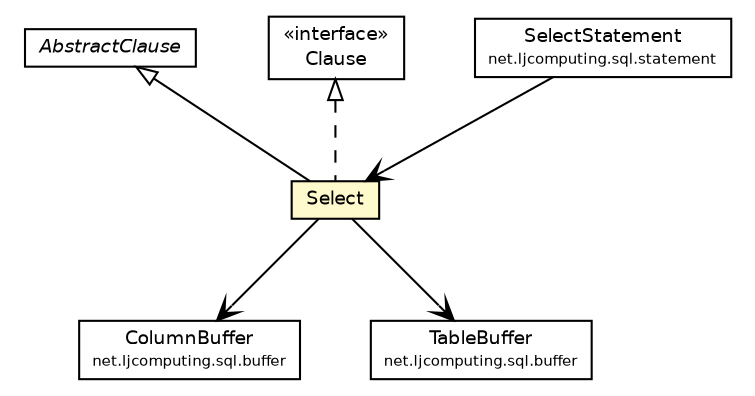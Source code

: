 #!/usr/local/bin/dot
#
# Class diagram 
# Generated by UMLGraph version R5_6 (http://www.umlgraph.org/)
#

digraph G {
	edge [fontname="Helvetica",fontsize=10,labelfontname="Helvetica",labelfontsize=10];
	node [fontname="Helvetica",fontsize=10,shape=plaintext];
	nodesep=0.25;
	ranksep=0.5;
	// net.ljcomputing.sql.clause.AbstractClause
	c877 [label=<<table title="net.ljcomputing.sql.clause.AbstractClause" border="0" cellborder="1" cellspacing="0" cellpadding="2" port="p" href="./AbstractClause.html">
		<tr><td><table border="0" cellspacing="0" cellpadding="1">
<tr><td align="center" balign="center"><font face="Helvetica-Oblique"> AbstractClause </font></td></tr>
		</table></td></tr>
		</table>>, URL="./AbstractClause.html", fontname="Helvetica", fontcolor="black", fontsize=9.0];
	// net.ljcomputing.sql.clause.Select
	c879 [label=<<table title="net.ljcomputing.sql.clause.Select" border="0" cellborder="1" cellspacing="0" cellpadding="2" port="p" bgcolor="lemonChiffon" href="./Select.html">
		<tr><td><table border="0" cellspacing="0" cellpadding="1">
<tr><td align="center" balign="center"> Select </td></tr>
		</table></td></tr>
		</table>>, URL="./Select.html", fontname="Helvetica", fontcolor="black", fontsize=9.0];
	// net.ljcomputing.sql.clause.Clause
	c880 [label=<<table title="net.ljcomputing.sql.clause.Clause" border="0" cellborder="1" cellspacing="0" cellpadding="2" port="p" href="./Clause.html">
		<tr><td><table border="0" cellspacing="0" cellpadding="1">
<tr><td align="center" balign="center"> &#171;interface&#187; </td></tr>
<tr><td align="center" balign="center"> Clause </td></tr>
		</table></td></tr>
		</table>>, URL="./Clause.html", fontname="Helvetica", fontcolor="black", fontsize=9.0];
	// net.ljcomputing.sql.statement.SelectStatement
	c887 [label=<<table title="net.ljcomputing.sql.statement.SelectStatement" border="0" cellborder="1" cellspacing="0" cellpadding="2" port="p" href="../statement/SelectStatement.html">
		<tr><td><table border="0" cellspacing="0" cellpadding="1">
<tr><td align="center" balign="center"> SelectStatement </td></tr>
<tr><td align="center" balign="center"><font point-size="7.0"> net.ljcomputing.sql.statement </font></td></tr>
		</table></td></tr>
		</table>>, URL="../statement/SelectStatement.html", fontname="Helvetica", fontcolor="black", fontsize=9.0];
	// net.ljcomputing.sql.buffer.ColumnBuffer
	c889 [label=<<table title="net.ljcomputing.sql.buffer.ColumnBuffer" border="0" cellborder="1" cellspacing="0" cellpadding="2" port="p" href="../buffer/ColumnBuffer.html">
		<tr><td><table border="0" cellspacing="0" cellpadding="1">
<tr><td align="center" balign="center"> ColumnBuffer </td></tr>
<tr><td align="center" balign="center"><font point-size="7.0"> net.ljcomputing.sql.buffer </font></td></tr>
		</table></td></tr>
		</table>>, URL="../buffer/ColumnBuffer.html", fontname="Helvetica", fontcolor="black", fontsize=9.0];
	// net.ljcomputing.sql.buffer.TableBuffer
	c890 [label=<<table title="net.ljcomputing.sql.buffer.TableBuffer" border="0" cellborder="1" cellspacing="0" cellpadding="2" port="p" href="../buffer/TableBuffer.html">
		<tr><td><table border="0" cellspacing="0" cellpadding="1">
<tr><td align="center" balign="center"> TableBuffer </td></tr>
<tr><td align="center" balign="center"><font point-size="7.0"> net.ljcomputing.sql.buffer </font></td></tr>
		</table></td></tr>
		</table>>, URL="../buffer/TableBuffer.html", fontname="Helvetica", fontcolor="black", fontsize=9.0];
	//net.ljcomputing.sql.clause.Select extends net.ljcomputing.sql.clause.AbstractClause
	c877:p -> c879:p [dir=back,arrowtail=empty];
	//net.ljcomputing.sql.clause.Select implements net.ljcomputing.sql.clause.Clause
	c880:p -> c879:p [dir=back,arrowtail=empty,style=dashed];
	// net.ljcomputing.sql.clause.Select NAVASSOC net.ljcomputing.sql.buffer.ColumnBuffer
	c879:p -> c889:p [taillabel="", label="", headlabel="", fontname="Helvetica", fontcolor="black", fontsize=10.0, color="black", arrowhead=open];
	// net.ljcomputing.sql.clause.Select NAVASSOC net.ljcomputing.sql.buffer.TableBuffer
	c879:p -> c890:p [taillabel="", label="", headlabel="", fontname="Helvetica", fontcolor="black", fontsize=10.0, color="black", arrowhead=open];
	// net.ljcomputing.sql.statement.SelectStatement NAVASSOC net.ljcomputing.sql.clause.Select
	c887:p -> c879:p [taillabel="", label="", headlabel="", fontname="Helvetica", fontcolor="black", fontsize=10.0, color="black", arrowhead=open];
}

